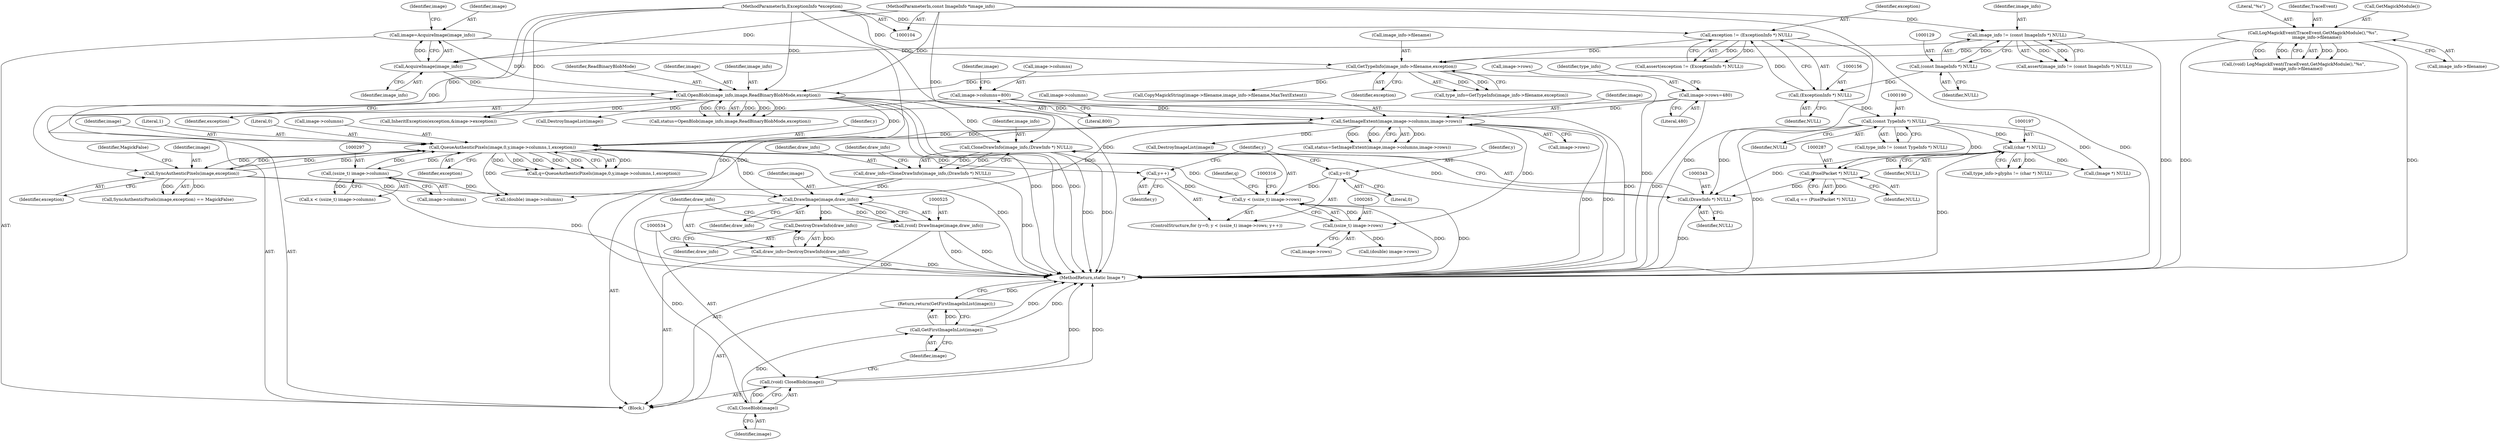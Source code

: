 digraph "0_ImageMagick_f6e9d0d9955e85bdd7540b251cd50d598dacc5e6_65@pointer" {
"1000526" [label="(Call,DrawImage(image,draw_info))"];
"1000274" [label="(Call,QueueAuthenticPixels(image,0,y,image->columns,1,exception))"];
"1000310" [label="(Call,SyncAuthenticPixels(image,exception))"];
"1000106" [label="(MethodParameterIn,ExceptionInfo *exception)"];
"1000231" [label="(Call,SetImageExtent(image,image->columns,image->rows))"];
"1000211" [label="(Call,OpenBlob(image_info,image,ReadBinaryBlobMode,exception))"];
"1000166" [label="(Call,AcquireImage(image_info))"];
"1000126" [label="(Call,image_info != (const ImageInfo *) NULL)"];
"1000105" [label="(MethodParameterIn,const ImageInfo *image_info)"];
"1000128" [label="(Call,(const ImageInfo *) NULL)"];
"1000164" [label="(Call,image=AcquireImage(image_info))"];
"1000180" [label="(Call,GetTypeInfo(image_info->filename,exception))"];
"1000145" [label="(Call,LogMagickEvent(TraceEvent,GetMagickModule(),\"%s\",\n      image_info->filename))"];
"1000153" [label="(Call,exception != (ExceptionInfo *) NULL)"];
"1000155" [label="(Call,(ExceptionInfo *) NULL)"];
"1000168" [label="(Call,image->columns=800)"];
"1000173" [label="(Call,image->rows=480)"];
"1000262" [label="(Call,y < (ssize_t) image->rows)"];
"1000259" [label="(Call,y=0)"];
"1000269" [label="(Call,y++)"];
"1000264" [label="(Call,(ssize_t) image->rows)"];
"1000296" [label="(Call,(ssize_t) image->columns)"];
"1000338" [label="(Call,draw_info=CloneDrawInfo(image_info,(DrawInfo *) NULL))"];
"1000340" [label="(Call,CloneDrawInfo(image_info,(DrawInfo *) NULL))"];
"1000342" [label="(Call,(DrawInfo *) NULL)"];
"1000189" [label="(Call,(const TypeInfo *) NULL)"];
"1000286" [label="(Call,(PixelPacket *) NULL)"];
"1000196" [label="(Call,(char *) NULL)"];
"1000524" [label="(Call,(void) DrawImage(image,draw_info))"];
"1000531" [label="(Call,DestroyDrawInfo(draw_info))"];
"1000529" [label="(Call,draw_info=DestroyDrawInfo(draw_info))"];
"1000535" [label="(Call,CloseBlob(image))"];
"1000533" [label="(Call,(void) CloseBlob(image))"];
"1000538" [label="(Call,GetFirstImageInList(image))"];
"1000537" [label="(Return,return(GetFirstImageInList(image));)"];
"1000309" [label="(Call,SyncAuthenticPixels(image,exception) == MagickFalse)"];
"1000146" [label="(Identifier,TraceEvent)"];
"1000339" [label="(Identifier,draw_info)"];
"1000145" [label="(Call,LogMagickEvent(TraceEvent,GetMagickModule(),\"%s\",\n      image_info->filename))"];
"1000311" [label="(Identifier,image)"];
"1000539" [label="(Identifier,image)"];
"1000170" [label="(Identifier,image)"];
"1000258" [label="(ControlStructure,for (y=0; y < (ssize_t) image->rows; y++))"];
"1000166" [label="(Call,AcquireImage(image_info))"];
"1000181" [label="(Call,image_info->filename)"];
"1000294" [label="(Call,x < (ssize_t) image->columns)"];
"1000281" [label="(Literal,1)"];
"1000276" [label="(Literal,0)"];
"1000263" [label="(Identifier,y)"];
"1000341" [label="(Identifier,image_info)"];
"1000213" [label="(Identifier,image)"];
"1000251" [label="(Call,DestroyImageList(image))"];
"1000215" [label="(Identifier,exception)"];
"1000179" [label="(Identifier,type_info)"];
"1000260" [label="(Identifier,y)"];
"1000154" [label="(Identifier,exception)"];
"1000347" [label="(Identifier,draw_info)"];
"1000130" [label="(Identifier,NULL)"];
"1000540" [label="(MethodReturn,static Image *)"];
"1000192" [label="(Call,type_info->glyphs != (char *) NULL)"];
"1000286" [label="(Call,(PixelPacket *) NULL)"];
"1000277" [label="(Identifier,y)"];
"1000278" [label="(Call,image->columns)"];
"1000212" [label="(Identifier,image_info)"];
"1000189" [label="(Call,(const TypeInfo *) NULL)"];
"1000526" [label="(Call,DrawImage(image,draw_info))"];
"1000296" [label="(Call,(ssize_t) image->columns)"];
"1000284" [label="(Call,q == (PixelPacket *) NULL)"];
"1000175" [label="(Identifier,image)"];
"1000338" [label="(Call,draw_info=CloneDrawInfo(image_info,(DrawInfo *) NULL))"];
"1000164" [label="(Call,image=AcquireImage(image_info))"];
"1000168" [label="(Call,image->columns=800)"];
"1000269" [label="(Call,y++)"];
"1000226" [label="(Call,(Image *) NULL)"];
"1000273" [label="(Identifier,q)"];
"1000147" [label="(Call,GetMagickModule())"];
"1000261" [label="(Literal,0)"];
"1000528" [label="(Identifier,draw_info)"];
"1000312" [label="(Identifier,exception)"];
"1000536" [label="(Identifier,image)"];
"1000537" [label="(Return,return(GetFirstImageInList(image));)"];
"1000535" [label="(Call,CloseBlob(image))"];
"1000196" [label="(Call,(char *) NULL)"];
"1000527" [label="(Identifier,image)"];
"1000229" [label="(Call,status=SetImageExtent(image,image->columns,image->rows))"];
"1000223" [label="(Call,DestroyImageList(image))"];
"1000157" [label="(Identifier,NULL)"];
"1000533" [label="(Call,(void) CloseBlob(image))"];
"1000211" [label="(Call,OpenBlob(image_info,image,ReadBinaryBlobMode,exception))"];
"1000153" [label="(Call,exception != (ExceptionInfo *) NULL)"];
"1000173" [label="(Call,image->rows=480)"];
"1000107" [label="(Block,)"];
"1000532" [label="(Identifier,draw_info)"];
"1000262" [label="(Call,y < (ssize_t) image->rows)"];
"1000187" [label="(Call,type_info != (const TypeInfo *) NULL)"];
"1000270" [label="(Identifier,y)"];
"1000105" [label="(MethodParameterIn,const ImageInfo *image_info)"];
"1000530" [label="(Identifier,draw_info)"];
"1000172" [label="(Literal,800)"];
"1000327" [label="(Call,CopyMagickString(image->filename,image_info->filename,MaxTextExtent))"];
"1000344" [label="(Identifier,NULL)"];
"1000165" [label="(Identifier,image)"];
"1000232" [label="(Identifier,image)"];
"1000209" [label="(Call,status=OpenBlob(image_info,image,ReadBinaryBlobMode,exception))"];
"1000524" [label="(Call,(void) DrawImage(image,draw_info))"];
"1000340" [label="(Call,CloneDrawInfo(image_info,(DrawInfo *) NULL))"];
"1000236" [label="(Call,image->rows)"];
"1000342" [label="(Call,(DrawInfo *) NULL)"];
"1000282" [label="(Identifier,exception)"];
"1000155" [label="(Call,(ExceptionInfo *) NULL)"];
"1000531" [label="(Call,DestroyDrawInfo(draw_info))"];
"1000143" [label="(Call,(void) LogMagickEvent(TraceEvent,GetMagickModule(),\"%s\",\n      image_info->filename))"];
"1000177" [label="(Literal,480)"];
"1000167" [label="(Identifier,image_info)"];
"1000184" [label="(Identifier,exception)"];
"1000214" [label="(Identifier,ReadBinaryBlobMode)"];
"1000174" [label="(Call,image->rows)"];
"1000128" [label="(Call,(const ImageInfo *) NULL)"];
"1000106" [label="(MethodParameterIn,ExceptionInfo *exception)"];
"1000274" [label="(Call,QueueAuthenticPixels(image,0,y,image->columns,1,exception))"];
"1000298" [label="(Call,image->columns)"];
"1000191" [label="(Identifier,NULL)"];
"1000538" [label="(Call,GetFirstImageInList(image))"];
"1000365" [label="(Call,(double) image->columns)"];
"1000149" [label="(Call,image_info->filename)"];
"1000272" [label="(Call,q=QueueAuthenticPixels(image,0,y,image->columns,1,exception))"];
"1000264" [label="(Call,(ssize_t) image->rows)"];
"1000313" [label="(Identifier,MagickFalse)"];
"1000266" [label="(Call,image->rows)"];
"1000233" [label="(Call,image->columns)"];
"1000244" [label="(Call,InheritException(exception,&image->exception))"];
"1000275" [label="(Identifier,image)"];
"1000152" [label="(Call,assert(exception != (ExceptionInfo *) NULL))"];
"1000288" [label="(Identifier,NULL)"];
"1000126" [label="(Call,image_info != (const ImageInfo *) NULL)"];
"1000529" [label="(Call,draw_info=DestroyDrawInfo(draw_info))"];
"1000180" [label="(Call,GetTypeInfo(image_info->filename,exception))"];
"1000127" [label="(Identifier,image_info)"];
"1000148" [label="(Literal,\"%s\")"];
"1000125" [label="(Call,assert(image_info != (const ImageInfo *) NULL))"];
"1000198" [label="(Identifier,NULL)"];
"1000178" [label="(Call,type_info=GetTypeInfo(image_info->filename,exception))"];
"1000259" [label="(Call,y=0)"];
"1000169" [label="(Call,image->columns)"];
"1000231" [label="(Call,SetImageExtent(image,image->columns,image->rows))"];
"1000310" [label="(Call,SyncAuthenticPixels(image,exception))"];
"1000370" [label="(Call,(double) image->rows)"];
"1000526" -> "1000524"  [label="AST: "];
"1000526" -> "1000528"  [label="CFG: "];
"1000527" -> "1000526"  [label="AST: "];
"1000528" -> "1000526"  [label="AST: "];
"1000524" -> "1000526"  [label="CFG: "];
"1000526" -> "1000524"  [label="DDG: "];
"1000526" -> "1000524"  [label="DDG: "];
"1000274" -> "1000526"  [label="DDG: "];
"1000310" -> "1000526"  [label="DDG: "];
"1000231" -> "1000526"  [label="DDG: "];
"1000338" -> "1000526"  [label="DDG: "];
"1000526" -> "1000531"  [label="DDG: "];
"1000526" -> "1000535"  [label="DDG: "];
"1000274" -> "1000272"  [label="AST: "];
"1000274" -> "1000282"  [label="CFG: "];
"1000275" -> "1000274"  [label="AST: "];
"1000276" -> "1000274"  [label="AST: "];
"1000277" -> "1000274"  [label="AST: "];
"1000278" -> "1000274"  [label="AST: "];
"1000281" -> "1000274"  [label="AST: "];
"1000282" -> "1000274"  [label="AST: "];
"1000272" -> "1000274"  [label="CFG: "];
"1000274" -> "1000540"  [label="DDG: "];
"1000274" -> "1000269"  [label="DDG: "];
"1000274" -> "1000272"  [label="DDG: "];
"1000274" -> "1000272"  [label="DDG: "];
"1000274" -> "1000272"  [label="DDG: "];
"1000274" -> "1000272"  [label="DDG: "];
"1000274" -> "1000272"  [label="DDG: "];
"1000274" -> "1000272"  [label="DDG: "];
"1000310" -> "1000274"  [label="DDG: "];
"1000310" -> "1000274"  [label="DDG: "];
"1000231" -> "1000274"  [label="DDG: "];
"1000231" -> "1000274"  [label="DDG: "];
"1000262" -> "1000274"  [label="DDG: "];
"1000296" -> "1000274"  [label="DDG: "];
"1000211" -> "1000274"  [label="DDG: "];
"1000106" -> "1000274"  [label="DDG: "];
"1000274" -> "1000296"  [label="DDG: "];
"1000274" -> "1000310"  [label="DDG: "];
"1000274" -> "1000310"  [label="DDG: "];
"1000274" -> "1000365"  [label="DDG: "];
"1000310" -> "1000309"  [label="AST: "];
"1000310" -> "1000312"  [label="CFG: "];
"1000311" -> "1000310"  [label="AST: "];
"1000312" -> "1000310"  [label="AST: "];
"1000313" -> "1000310"  [label="CFG: "];
"1000310" -> "1000540"  [label="DDG: "];
"1000310" -> "1000309"  [label="DDG: "];
"1000310" -> "1000309"  [label="DDG: "];
"1000106" -> "1000310"  [label="DDG: "];
"1000106" -> "1000104"  [label="AST: "];
"1000106" -> "1000540"  [label="DDG: "];
"1000106" -> "1000153"  [label="DDG: "];
"1000106" -> "1000180"  [label="DDG: "];
"1000106" -> "1000211"  [label="DDG: "];
"1000106" -> "1000244"  [label="DDG: "];
"1000231" -> "1000229"  [label="AST: "];
"1000231" -> "1000236"  [label="CFG: "];
"1000232" -> "1000231"  [label="AST: "];
"1000233" -> "1000231"  [label="AST: "];
"1000236" -> "1000231"  [label="AST: "];
"1000229" -> "1000231"  [label="CFG: "];
"1000231" -> "1000540"  [label="DDG: "];
"1000231" -> "1000540"  [label="DDG: "];
"1000231" -> "1000229"  [label="DDG: "];
"1000231" -> "1000229"  [label="DDG: "];
"1000231" -> "1000229"  [label="DDG: "];
"1000211" -> "1000231"  [label="DDG: "];
"1000168" -> "1000231"  [label="DDG: "];
"1000173" -> "1000231"  [label="DDG: "];
"1000231" -> "1000251"  [label="DDG: "];
"1000231" -> "1000264"  [label="DDG: "];
"1000231" -> "1000365"  [label="DDG: "];
"1000211" -> "1000209"  [label="AST: "];
"1000211" -> "1000215"  [label="CFG: "];
"1000212" -> "1000211"  [label="AST: "];
"1000213" -> "1000211"  [label="AST: "];
"1000214" -> "1000211"  [label="AST: "];
"1000215" -> "1000211"  [label="AST: "];
"1000209" -> "1000211"  [label="CFG: "];
"1000211" -> "1000540"  [label="DDG: "];
"1000211" -> "1000540"  [label="DDG: "];
"1000211" -> "1000540"  [label="DDG: "];
"1000211" -> "1000209"  [label="DDG: "];
"1000211" -> "1000209"  [label="DDG: "];
"1000211" -> "1000209"  [label="DDG: "];
"1000211" -> "1000209"  [label="DDG: "];
"1000166" -> "1000211"  [label="DDG: "];
"1000105" -> "1000211"  [label="DDG: "];
"1000164" -> "1000211"  [label="DDG: "];
"1000180" -> "1000211"  [label="DDG: "];
"1000211" -> "1000223"  [label="DDG: "];
"1000211" -> "1000244"  [label="DDG: "];
"1000211" -> "1000340"  [label="DDG: "];
"1000166" -> "1000164"  [label="AST: "];
"1000166" -> "1000167"  [label="CFG: "];
"1000167" -> "1000166"  [label="AST: "];
"1000164" -> "1000166"  [label="CFG: "];
"1000166" -> "1000164"  [label="DDG: "];
"1000126" -> "1000166"  [label="DDG: "];
"1000105" -> "1000166"  [label="DDG: "];
"1000126" -> "1000125"  [label="AST: "];
"1000126" -> "1000128"  [label="CFG: "];
"1000127" -> "1000126"  [label="AST: "];
"1000128" -> "1000126"  [label="AST: "];
"1000125" -> "1000126"  [label="CFG: "];
"1000126" -> "1000540"  [label="DDG: "];
"1000126" -> "1000125"  [label="DDG: "];
"1000126" -> "1000125"  [label="DDG: "];
"1000105" -> "1000126"  [label="DDG: "];
"1000128" -> "1000126"  [label="DDG: "];
"1000105" -> "1000104"  [label="AST: "];
"1000105" -> "1000540"  [label="DDG: "];
"1000105" -> "1000340"  [label="DDG: "];
"1000128" -> "1000130"  [label="CFG: "];
"1000129" -> "1000128"  [label="AST: "];
"1000130" -> "1000128"  [label="AST: "];
"1000128" -> "1000155"  [label="DDG: "];
"1000164" -> "1000107"  [label="AST: "];
"1000165" -> "1000164"  [label="AST: "];
"1000170" -> "1000164"  [label="CFG: "];
"1000164" -> "1000540"  [label="DDG: "];
"1000180" -> "1000178"  [label="AST: "];
"1000180" -> "1000184"  [label="CFG: "];
"1000181" -> "1000180"  [label="AST: "];
"1000184" -> "1000180"  [label="AST: "];
"1000178" -> "1000180"  [label="CFG: "];
"1000180" -> "1000540"  [label="DDG: "];
"1000180" -> "1000178"  [label="DDG: "];
"1000180" -> "1000178"  [label="DDG: "];
"1000145" -> "1000180"  [label="DDG: "];
"1000153" -> "1000180"  [label="DDG: "];
"1000180" -> "1000327"  [label="DDG: "];
"1000145" -> "1000143"  [label="AST: "];
"1000145" -> "1000149"  [label="CFG: "];
"1000146" -> "1000145"  [label="AST: "];
"1000147" -> "1000145"  [label="AST: "];
"1000148" -> "1000145"  [label="AST: "];
"1000149" -> "1000145"  [label="AST: "];
"1000143" -> "1000145"  [label="CFG: "];
"1000145" -> "1000540"  [label="DDG: "];
"1000145" -> "1000540"  [label="DDG: "];
"1000145" -> "1000143"  [label="DDG: "];
"1000145" -> "1000143"  [label="DDG: "];
"1000145" -> "1000143"  [label="DDG: "];
"1000145" -> "1000143"  [label="DDG: "];
"1000153" -> "1000152"  [label="AST: "];
"1000153" -> "1000155"  [label="CFG: "];
"1000154" -> "1000153"  [label="AST: "];
"1000155" -> "1000153"  [label="AST: "];
"1000152" -> "1000153"  [label="CFG: "];
"1000153" -> "1000540"  [label="DDG: "];
"1000153" -> "1000152"  [label="DDG: "];
"1000153" -> "1000152"  [label="DDG: "];
"1000155" -> "1000153"  [label="DDG: "];
"1000155" -> "1000157"  [label="CFG: "];
"1000156" -> "1000155"  [label="AST: "];
"1000157" -> "1000155"  [label="AST: "];
"1000155" -> "1000189"  [label="DDG: "];
"1000168" -> "1000107"  [label="AST: "];
"1000168" -> "1000172"  [label="CFG: "];
"1000169" -> "1000168"  [label="AST: "];
"1000172" -> "1000168"  [label="AST: "];
"1000175" -> "1000168"  [label="CFG: "];
"1000168" -> "1000540"  [label="DDG: "];
"1000173" -> "1000107"  [label="AST: "];
"1000173" -> "1000177"  [label="CFG: "];
"1000174" -> "1000173"  [label="AST: "];
"1000177" -> "1000173"  [label="AST: "];
"1000179" -> "1000173"  [label="CFG: "];
"1000173" -> "1000540"  [label="DDG: "];
"1000262" -> "1000258"  [label="AST: "];
"1000262" -> "1000264"  [label="CFG: "];
"1000263" -> "1000262"  [label="AST: "];
"1000264" -> "1000262"  [label="AST: "];
"1000273" -> "1000262"  [label="CFG: "];
"1000316" -> "1000262"  [label="CFG: "];
"1000262" -> "1000540"  [label="DDG: "];
"1000262" -> "1000540"  [label="DDG: "];
"1000259" -> "1000262"  [label="DDG: "];
"1000269" -> "1000262"  [label="DDG: "];
"1000264" -> "1000262"  [label="DDG: "];
"1000259" -> "1000258"  [label="AST: "];
"1000259" -> "1000261"  [label="CFG: "];
"1000260" -> "1000259"  [label="AST: "];
"1000261" -> "1000259"  [label="AST: "];
"1000263" -> "1000259"  [label="CFG: "];
"1000269" -> "1000258"  [label="AST: "];
"1000269" -> "1000270"  [label="CFG: "];
"1000270" -> "1000269"  [label="AST: "];
"1000263" -> "1000269"  [label="CFG: "];
"1000264" -> "1000266"  [label="CFG: "];
"1000265" -> "1000264"  [label="AST: "];
"1000266" -> "1000264"  [label="AST: "];
"1000264" -> "1000370"  [label="DDG: "];
"1000296" -> "1000294"  [label="AST: "];
"1000296" -> "1000298"  [label="CFG: "];
"1000297" -> "1000296"  [label="AST: "];
"1000298" -> "1000296"  [label="AST: "];
"1000294" -> "1000296"  [label="CFG: "];
"1000296" -> "1000294"  [label="DDG: "];
"1000296" -> "1000365"  [label="DDG: "];
"1000338" -> "1000107"  [label="AST: "];
"1000338" -> "1000340"  [label="CFG: "];
"1000339" -> "1000338"  [label="AST: "];
"1000340" -> "1000338"  [label="AST: "];
"1000347" -> "1000338"  [label="CFG: "];
"1000338" -> "1000540"  [label="DDG: "];
"1000340" -> "1000338"  [label="DDG: "];
"1000340" -> "1000338"  [label="DDG: "];
"1000340" -> "1000342"  [label="CFG: "];
"1000341" -> "1000340"  [label="AST: "];
"1000342" -> "1000340"  [label="AST: "];
"1000340" -> "1000540"  [label="DDG: "];
"1000340" -> "1000540"  [label="DDG: "];
"1000342" -> "1000340"  [label="DDG: "];
"1000342" -> "1000344"  [label="CFG: "];
"1000343" -> "1000342"  [label="AST: "];
"1000344" -> "1000342"  [label="AST: "];
"1000342" -> "1000540"  [label="DDG: "];
"1000189" -> "1000342"  [label="DDG: "];
"1000286" -> "1000342"  [label="DDG: "];
"1000196" -> "1000342"  [label="DDG: "];
"1000189" -> "1000187"  [label="AST: "];
"1000189" -> "1000191"  [label="CFG: "];
"1000190" -> "1000189"  [label="AST: "];
"1000191" -> "1000189"  [label="AST: "];
"1000187" -> "1000189"  [label="CFG: "];
"1000189" -> "1000540"  [label="DDG: "];
"1000189" -> "1000187"  [label="DDG: "];
"1000189" -> "1000196"  [label="DDG: "];
"1000189" -> "1000226"  [label="DDG: "];
"1000189" -> "1000286"  [label="DDG: "];
"1000286" -> "1000284"  [label="AST: "];
"1000286" -> "1000288"  [label="CFG: "];
"1000287" -> "1000286"  [label="AST: "];
"1000288" -> "1000286"  [label="AST: "];
"1000284" -> "1000286"  [label="CFG: "];
"1000286" -> "1000284"  [label="DDG: "];
"1000196" -> "1000286"  [label="DDG: "];
"1000196" -> "1000192"  [label="AST: "];
"1000196" -> "1000198"  [label="CFG: "];
"1000197" -> "1000196"  [label="AST: "];
"1000198" -> "1000196"  [label="AST: "];
"1000192" -> "1000196"  [label="CFG: "];
"1000196" -> "1000540"  [label="DDG: "];
"1000196" -> "1000192"  [label="DDG: "];
"1000196" -> "1000226"  [label="DDG: "];
"1000524" -> "1000107"  [label="AST: "];
"1000525" -> "1000524"  [label="AST: "];
"1000530" -> "1000524"  [label="CFG: "];
"1000524" -> "1000540"  [label="DDG: "];
"1000524" -> "1000540"  [label="DDG: "];
"1000531" -> "1000529"  [label="AST: "];
"1000531" -> "1000532"  [label="CFG: "];
"1000532" -> "1000531"  [label="AST: "];
"1000529" -> "1000531"  [label="CFG: "];
"1000531" -> "1000529"  [label="DDG: "];
"1000529" -> "1000107"  [label="AST: "];
"1000530" -> "1000529"  [label="AST: "];
"1000534" -> "1000529"  [label="CFG: "];
"1000529" -> "1000540"  [label="DDG: "];
"1000529" -> "1000540"  [label="DDG: "];
"1000535" -> "1000533"  [label="AST: "];
"1000535" -> "1000536"  [label="CFG: "];
"1000536" -> "1000535"  [label="AST: "];
"1000533" -> "1000535"  [label="CFG: "];
"1000535" -> "1000533"  [label="DDG: "];
"1000535" -> "1000538"  [label="DDG: "];
"1000533" -> "1000107"  [label="AST: "];
"1000534" -> "1000533"  [label="AST: "];
"1000539" -> "1000533"  [label="CFG: "];
"1000533" -> "1000540"  [label="DDG: "];
"1000533" -> "1000540"  [label="DDG: "];
"1000538" -> "1000537"  [label="AST: "];
"1000538" -> "1000539"  [label="CFG: "];
"1000539" -> "1000538"  [label="AST: "];
"1000537" -> "1000538"  [label="CFG: "];
"1000538" -> "1000540"  [label="DDG: "];
"1000538" -> "1000540"  [label="DDG: "];
"1000538" -> "1000537"  [label="DDG: "];
"1000537" -> "1000107"  [label="AST: "];
"1000540" -> "1000537"  [label="CFG: "];
"1000537" -> "1000540"  [label="DDG: "];
}
